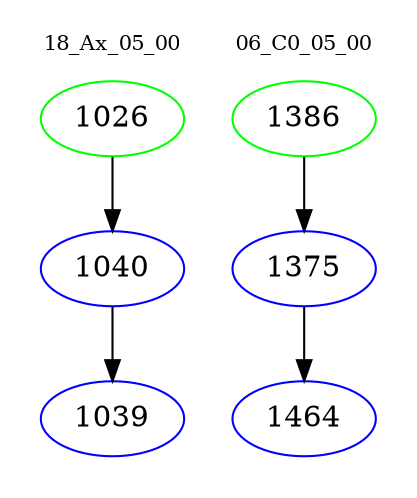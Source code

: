 digraph{
subgraph cluster_0 {
color = white
label = "18_Ax_05_00";
fontsize=10;
T0_1026 [label="1026", color="green"]
T0_1026 -> T0_1040 [color="black"]
T0_1040 [label="1040", color="blue"]
T0_1040 -> T0_1039 [color="black"]
T0_1039 [label="1039", color="blue"]
}
subgraph cluster_1 {
color = white
label = "06_C0_05_00";
fontsize=10;
T1_1386 [label="1386", color="green"]
T1_1386 -> T1_1375 [color="black"]
T1_1375 [label="1375", color="blue"]
T1_1375 -> T1_1464 [color="black"]
T1_1464 [label="1464", color="blue"]
}
}
